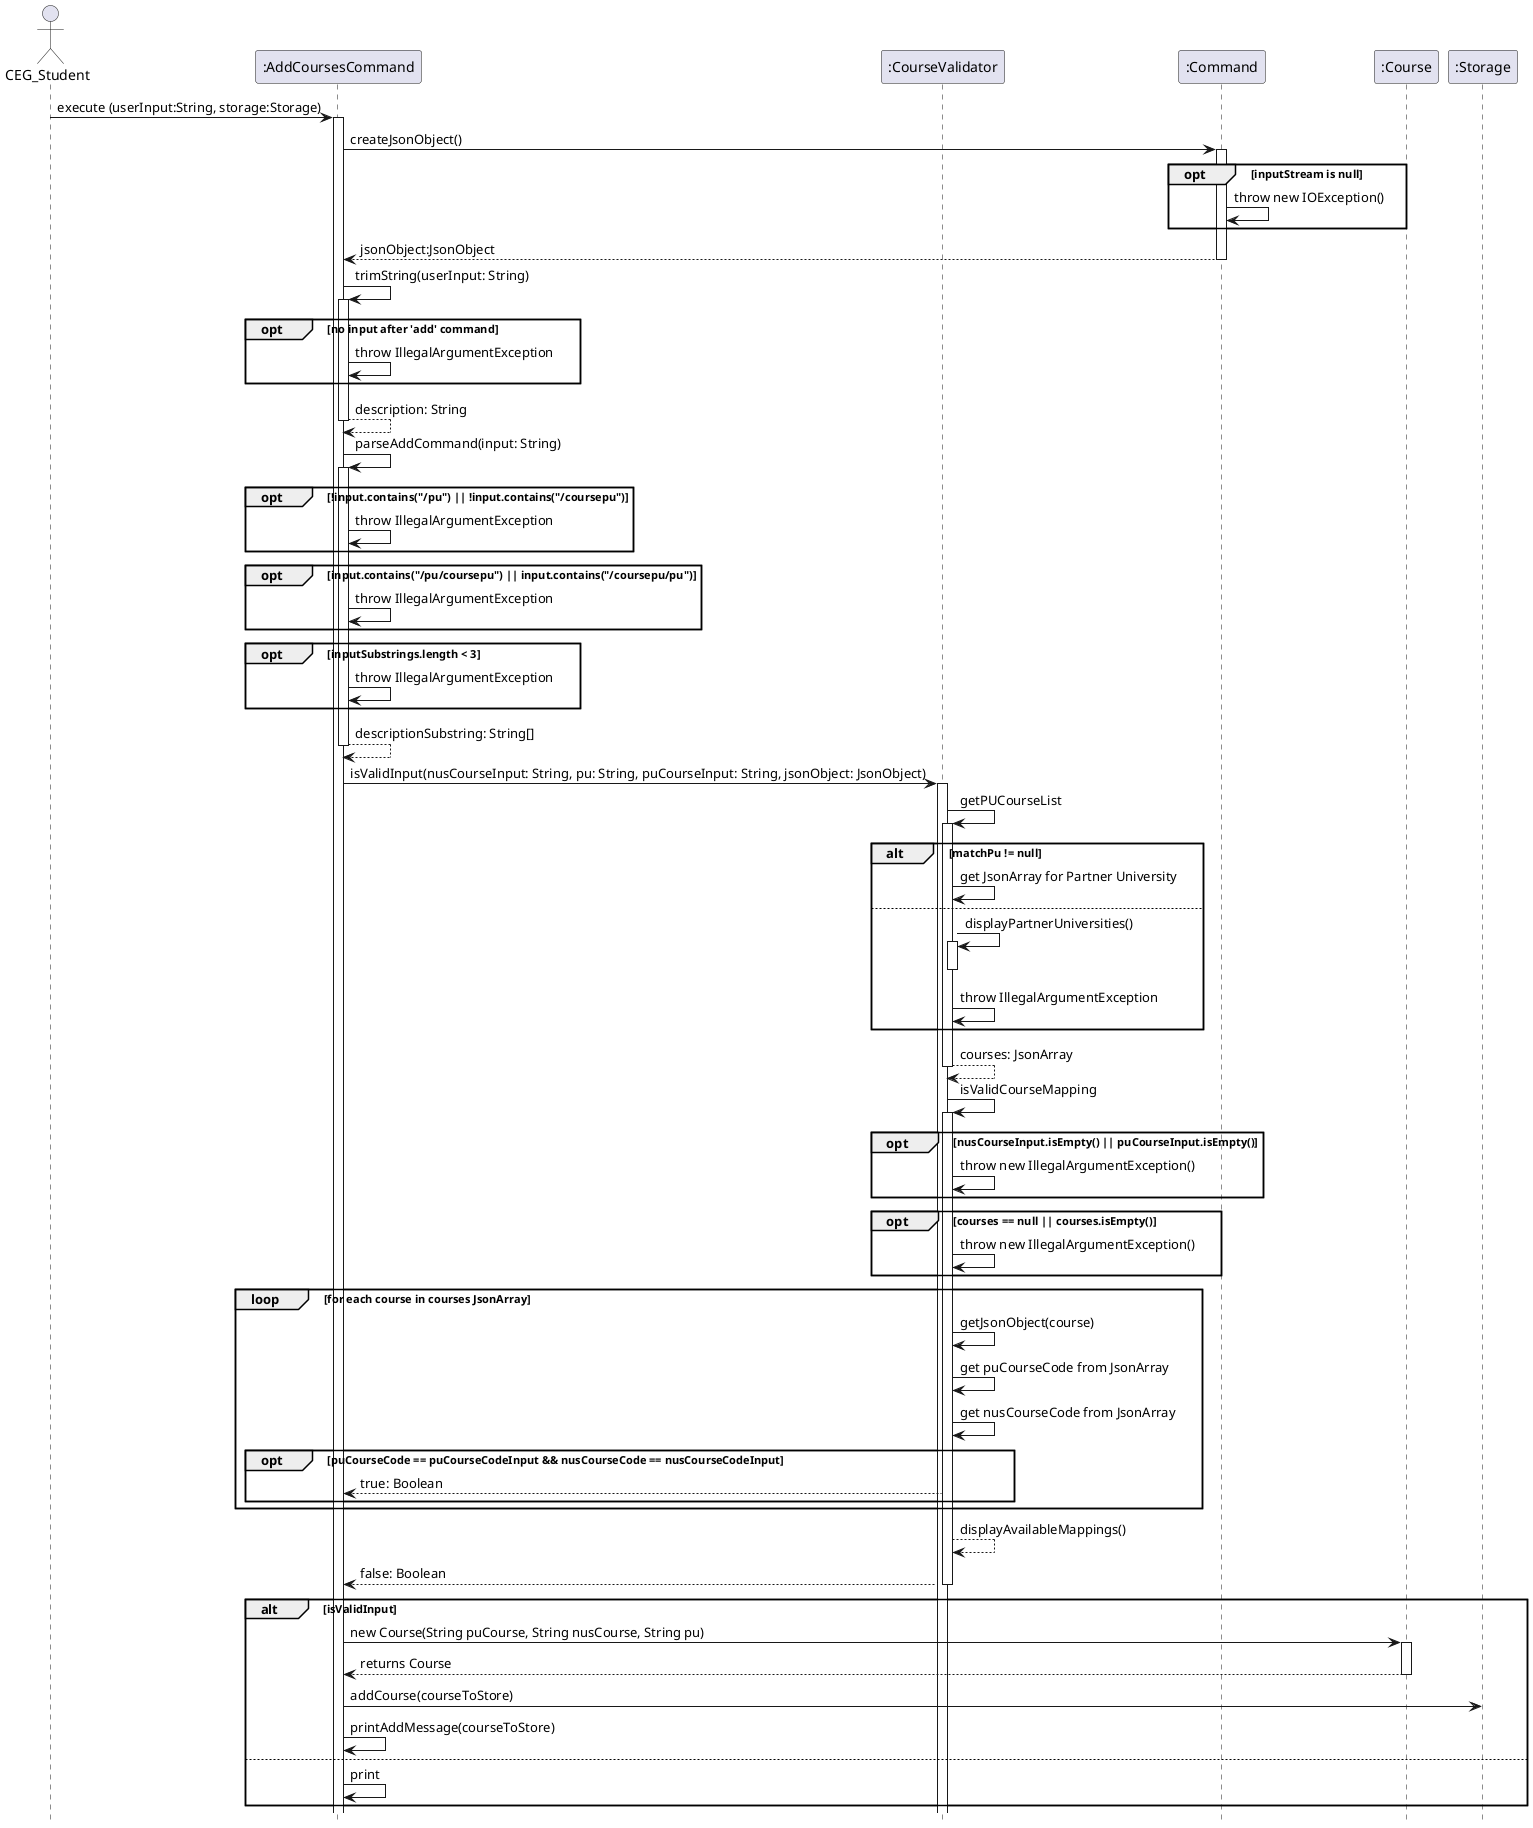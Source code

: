 @startuml
hide footbox

actor CEG_Student
participant ":AddCoursesCommand" as AddCoursesCommand
participant ":CourseValidator" as CourseValidator
participant ":Command" as Command
participant ":Course" as Course
participant ":Storage" as Storage


CEG_Student -> AddCoursesCommand: execute (userInput:String, storage:Storage)
activate AddCoursesCommand

AddCoursesCommand -> Command: createJsonObject()
activate Command

opt inputStream is null
    Command -> Command: throw new IOException()
end

Command --> AddCoursesCommand: jsonObject:JsonObject
deactivate Command

AddCoursesCommand -> AddCoursesCommand:trimString(userInput: String)
activate AddCoursesCommand
opt no input after 'add' command
AddCoursesCommand -> AddCoursesCommand: throw IllegalArgumentException
end
return description: String

AddCoursesCommand -> AddCoursesCommand:parseAddCommand(input: String)
activate AddCoursesCommand
opt !input.contains("/pu") || !input.contains("/coursepu")
AddCoursesCommand -> AddCoursesCommand: throw IllegalArgumentException
end
opt input.contains("/pu/coursepu") || input.contains("/coursepu/pu")
AddCoursesCommand -> AddCoursesCommand: throw IllegalArgumentException
end
opt inputSubstrings.length < 3
AddCoursesCommand -> AddCoursesCommand: throw IllegalArgumentException
end
return descriptionSubstring: String[]



AddCoursesCommand -> CourseValidator:isValidInput(nusCourseInput: String, pu: String, puCourseInput: String, jsonObject: JsonObject)
activate CourseValidator

CourseValidator -> CourseValidator:getPUCourseList
activate CourseValidator

alt matchPu != null
CourseValidator -> CourseValidator: get JsonArray for Partner University
else
CourseValidator -> CourseValidator:displayPartnerUniversities()
activate CourseValidator
deactivate
CourseValidator -> CourseValidator: throw IllegalArgumentException
end
return courses: JsonArray


CourseValidator -> CourseValidator: isValidCourseMapping
activate CourseValidator

opt nusCourseInput.isEmpty() || puCourseInput.isEmpty()
    CourseValidator -> CourseValidator: throw new IllegalArgumentException()
end
opt courses == null || courses.isEmpty()
    CourseValidator -> CourseValidator: throw new IllegalArgumentException()
end

loop for each course in courses JsonArray
CourseValidator -> CourseValidator:getJsonObject(course)
CourseValidator -> CourseValidator:get puCourseCode from JsonArray
CourseValidator -> CourseValidator:get nusCourseCode from JsonArray

opt puCourseCode == puCourseCodeInput && nusCourseCode == nusCourseCodeInput
    CourseValidator --> AddCoursesCommand: true: Boolean
end
end
  CourseValidator --> CourseValidator: displayAvailableMappings()
  CourseValidator --> AddCoursesCommand: false: Boolean
  deactivate

alt isValidInput
AddCoursesCommand -> Course: new Course(String puCourse, String nusCourse, String pu)
activate Course
Course --> AddCoursesCommand : returns Course
deactivate
AddCoursesCommand -> Storage :addCourse(courseToStore)
AddCoursesCommand -> AddCoursesCommand: printAddMessage(courseToStore)
else
AddCoursesCommand -> AddCoursesCommand: print
end

@enduml

